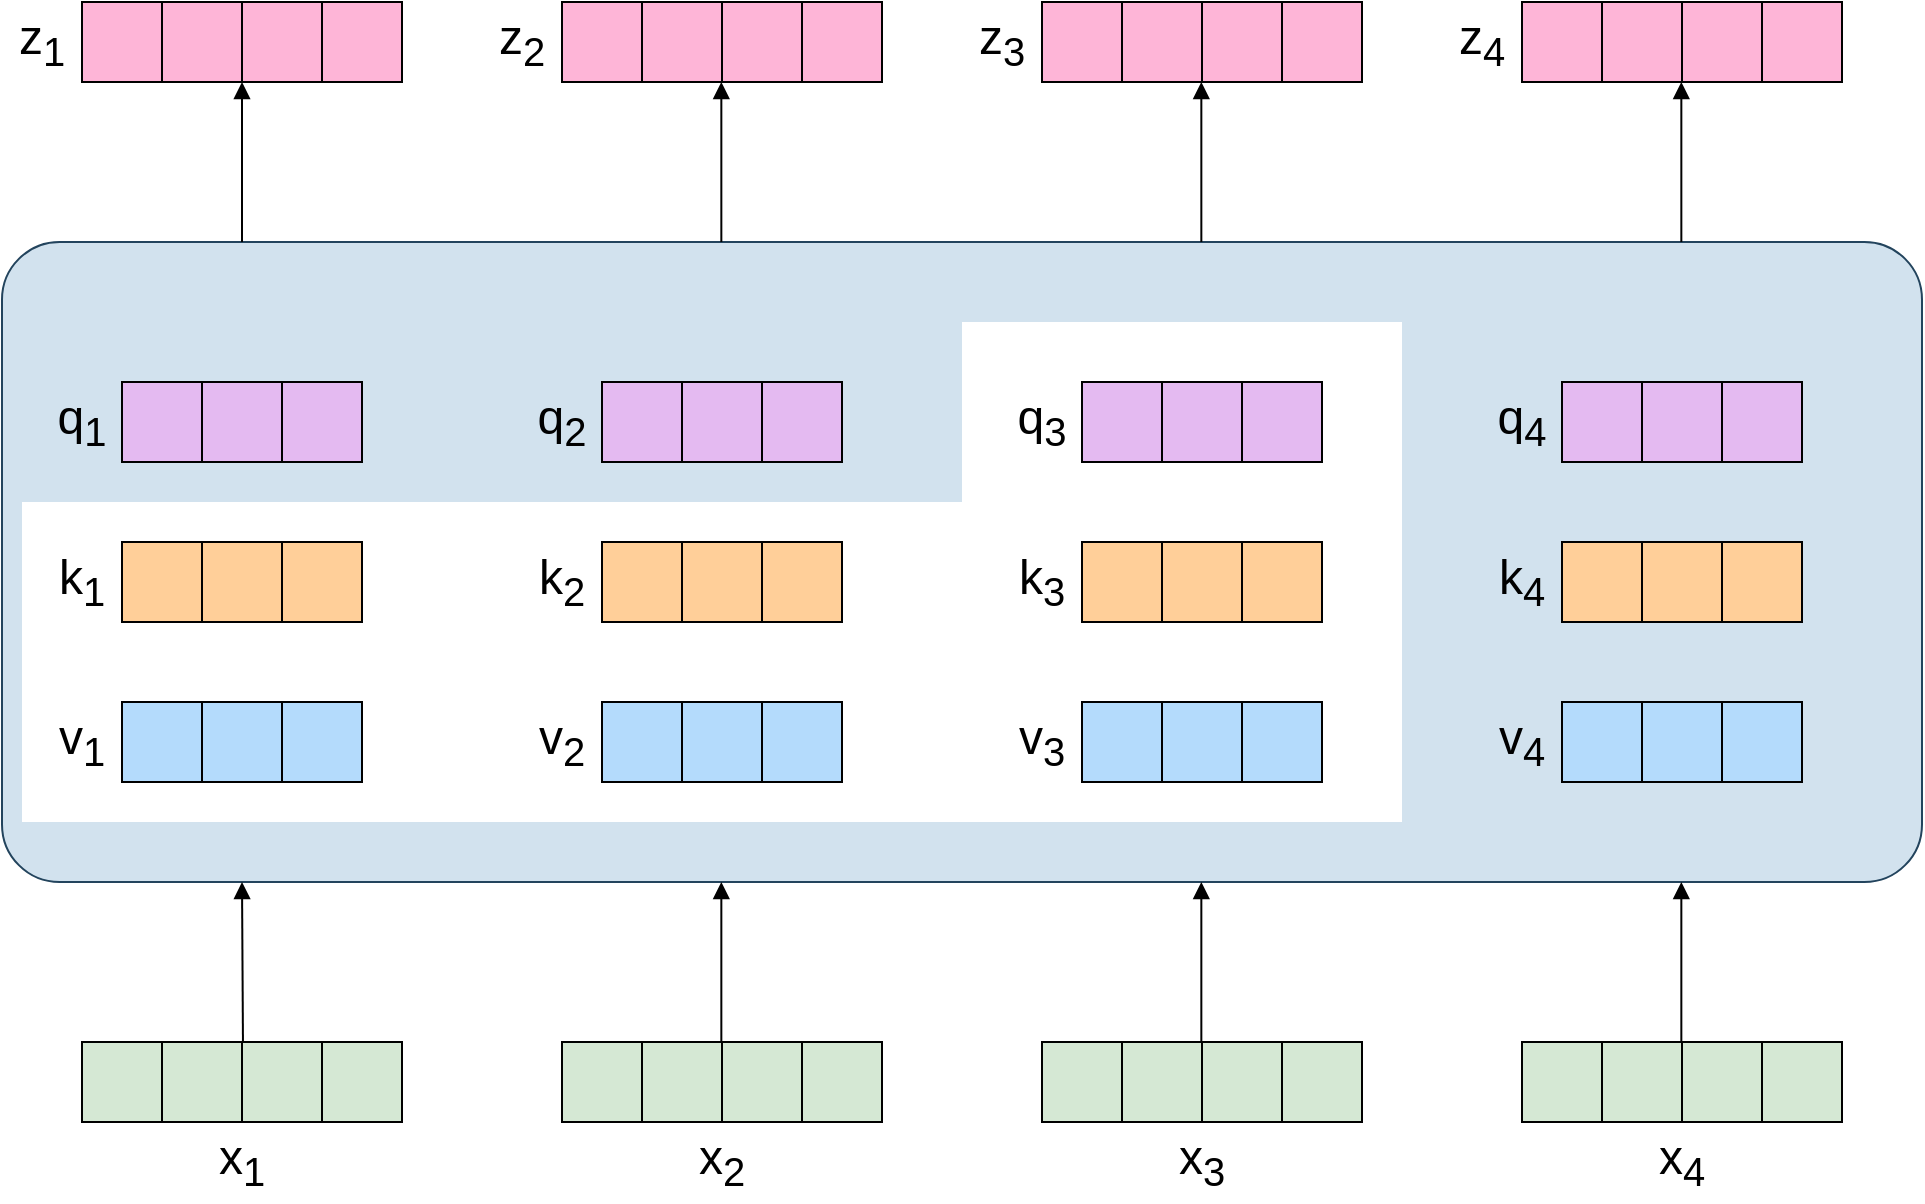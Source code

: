 <mxfile version="28.1.2">
  <diagram name="Página-1" id="mYb_nHodvGiRtSp6S2IA">
    <mxGraphModel dx="1298" dy="2143" grid="1" gridSize="10" guides="1" tooltips="1" connect="1" arrows="1" fold="1" page="1" pageScale="1" pageWidth="827" pageHeight="1169" math="0" shadow="0">
      <root>
        <mxCell id="0" />
        <mxCell id="1" parent="0" />
        <mxCell id="8xO9G-T4uudCkxMkxscL-41" value="" style="rounded=1;whiteSpace=wrap;html=1;arcSize=9;fillColor=#D2E2EE;strokeColor=#23445d;" parent="1" vertex="1">
          <mxGeometry x="80" width="960" height="320" as="geometry" />
        </mxCell>
        <mxCell id="8xO9G-T4uudCkxMkxscL-171" value="" style="rounded=0;whiteSpace=wrap;html=1;strokeColor=none;" parent="1" vertex="1">
          <mxGeometry x="560" y="40" width="220" height="250" as="geometry" />
        </mxCell>
        <mxCell id="8xO9G-T4uudCkxMkxscL-170" value="" style="rounded=0;whiteSpace=wrap;html=1;strokeColor=none;" parent="1" vertex="1">
          <mxGeometry x="90" y="130" width="690" height="160" as="geometry" />
        </mxCell>
        <mxCell id="8xO9G-T4uudCkxMkxscL-1" value="" style="shape=table;startSize=0;container=1;collapsible=0;childLayout=tableLayout;fontSize=16;fillColor=#d5e8d4;strokeColor=#000000;" parent="1" vertex="1">
          <mxGeometry x="120" y="400" width="160" height="40" as="geometry" />
        </mxCell>
        <mxCell id="8xO9G-T4uudCkxMkxscL-2" value="" style="shape=tableRow;horizontal=0;startSize=0;swimlaneHead=0;swimlaneBody=0;strokeColor=inherit;top=0;left=0;bottom=0;right=0;collapsible=0;dropTarget=0;fillColor=none;points=[[0,0.5],[1,0.5]];portConstraint=eastwest;fontSize=16;" parent="8xO9G-T4uudCkxMkxscL-1" vertex="1">
          <mxGeometry width="160" height="40" as="geometry" />
        </mxCell>
        <mxCell id="8xO9G-T4uudCkxMkxscL-3" value="" style="shape=partialRectangle;html=1;whiteSpace=wrap;connectable=0;strokeColor=inherit;overflow=hidden;fillColor=none;top=0;left=0;bottom=0;right=0;pointerEvents=1;fontSize=16;" parent="8xO9G-T4uudCkxMkxscL-2" vertex="1">
          <mxGeometry width="40" height="40" as="geometry">
            <mxRectangle width="40" height="40" as="alternateBounds" />
          </mxGeometry>
        </mxCell>
        <mxCell id="8xO9G-T4uudCkxMkxscL-4" value="" style="shape=partialRectangle;html=1;whiteSpace=wrap;connectable=0;strokeColor=inherit;overflow=hidden;fillColor=none;top=0;left=0;bottom=0;right=0;pointerEvents=1;fontSize=16;" parent="8xO9G-T4uudCkxMkxscL-2" vertex="1">
          <mxGeometry x="40" width="40" height="40" as="geometry">
            <mxRectangle width="40" height="40" as="alternateBounds" />
          </mxGeometry>
        </mxCell>
        <mxCell id="8xO9G-T4uudCkxMkxscL-5" value="" style="shape=partialRectangle;html=1;whiteSpace=wrap;connectable=0;strokeColor=inherit;overflow=hidden;fillColor=none;top=0;left=0;bottom=0;right=0;pointerEvents=1;fontSize=16;" parent="8xO9G-T4uudCkxMkxscL-2" vertex="1">
          <mxGeometry x="80" width="40" height="40" as="geometry">
            <mxRectangle width="40" height="40" as="alternateBounds" />
          </mxGeometry>
        </mxCell>
        <mxCell id="8xO9G-T4uudCkxMkxscL-14" style="shape=partialRectangle;html=1;whiteSpace=wrap;connectable=0;strokeColor=inherit;overflow=hidden;fillColor=none;top=0;left=0;bottom=0;right=0;pointerEvents=1;fontSize=16;" parent="8xO9G-T4uudCkxMkxscL-2" vertex="1">
          <mxGeometry x="120" width="40" height="40" as="geometry">
            <mxRectangle width="40" height="40" as="alternateBounds" />
          </mxGeometry>
        </mxCell>
        <mxCell id="8xO9G-T4uudCkxMkxscL-17" value="" style="shape=table;startSize=0;container=1;collapsible=0;childLayout=tableLayout;fontSize=16;fillColor=#d5e8d4;strokeColor=#000000;" parent="1" vertex="1">
          <mxGeometry x="360" y="400" width="160" height="40" as="geometry" />
        </mxCell>
        <mxCell id="8xO9G-T4uudCkxMkxscL-18" value="" style="shape=tableRow;horizontal=0;startSize=0;swimlaneHead=0;swimlaneBody=0;strokeColor=inherit;top=0;left=0;bottom=0;right=0;collapsible=0;dropTarget=0;fillColor=none;points=[[0,0.5],[1,0.5]];portConstraint=eastwest;fontSize=16;" parent="8xO9G-T4uudCkxMkxscL-17" vertex="1">
          <mxGeometry width="160" height="40" as="geometry" />
        </mxCell>
        <mxCell id="8xO9G-T4uudCkxMkxscL-19" value="" style="shape=partialRectangle;html=1;whiteSpace=wrap;connectable=0;strokeColor=inherit;overflow=hidden;fillColor=none;top=0;left=0;bottom=0;right=0;pointerEvents=1;fontSize=16;" parent="8xO9G-T4uudCkxMkxscL-18" vertex="1">
          <mxGeometry width="40" height="40" as="geometry">
            <mxRectangle width="40" height="40" as="alternateBounds" />
          </mxGeometry>
        </mxCell>
        <mxCell id="8xO9G-T4uudCkxMkxscL-20" value="" style="shape=partialRectangle;html=1;whiteSpace=wrap;connectable=0;strokeColor=inherit;overflow=hidden;fillColor=none;top=0;left=0;bottom=0;right=0;pointerEvents=1;fontSize=16;" parent="8xO9G-T4uudCkxMkxscL-18" vertex="1">
          <mxGeometry x="40" width="40" height="40" as="geometry">
            <mxRectangle width="40" height="40" as="alternateBounds" />
          </mxGeometry>
        </mxCell>
        <mxCell id="8xO9G-T4uudCkxMkxscL-21" value="" style="shape=partialRectangle;html=1;whiteSpace=wrap;connectable=0;strokeColor=inherit;overflow=hidden;fillColor=none;top=0;left=0;bottom=0;right=0;pointerEvents=1;fontSize=16;" parent="8xO9G-T4uudCkxMkxscL-18" vertex="1">
          <mxGeometry x="80" width="40" height="40" as="geometry">
            <mxRectangle width="40" height="40" as="alternateBounds" />
          </mxGeometry>
        </mxCell>
        <mxCell id="8xO9G-T4uudCkxMkxscL-22" style="shape=partialRectangle;html=1;whiteSpace=wrap;connectable=0;strokeColor=inherit;overflow=hidden;fillColor=none;top=0;left=0;bottom=0;right=0;pointerEvents=1;fontSize=16;" parent="8xO9G-T4uudCkxMkxscL-18" vertex="1">
          <mxGeometry x="120" width="40" height="40" as="geometry">
            <mxRectangle width="40" height="40" as="alternateBounds" />
          </mxGeometry>
        </mxCell>
        <mxCell id="8xO9G-T4uudCkxMkxscL-23" value="" style="shape=table;startSize=0;container=1;collapsible=0;childLayout=tableLayout;fontSize=16;fillColor=#d5e8d4;strokeColor=#000000;" parent="1" vertex="1">
          <mxGeometry x="600" y="400" width="160" height="40" as="geometry" />
        </mxCell>
        <mxCell id="8xO9G-T4uudCkxMkxscL-24" value="" style="shape=tableRow;horizontal=0;startSize=0;swimlaneHead=0;swimlaneBody=0;strokeColor=inherit;top=0;left=0;bottom=0;right=0;collapsible=0;dropTarget=0;fillColor=none;points=[[0,0.5],[1,0.5]];portConstraint=eastwest;fontSize=16;" parent="8xO9G-T4uudCkxMkxscL-23" vertex="1">
          <mxGeometry width="160" height="40" as="geometry" />
        </mxCell>
        <mxCell id="8xO9G-T4uudCkxMkxscL-25" value="" style="shape=partialRectangle;html=1;whiteSpace=wrap;connectable=0;strokeColor=inherit;overflow=hidden;fillColor=none;top=0;left=0;bottom=0;right=0;pointerEvents=1;fontSize=16;" parent="8xO9G-T4uudCkxMkxscL-24" vertex="1">
          <mxGeometry width="40" height="40" as="geometry">
            <mxRectangle width="40" height="40" as="alternateBounds" />
          </mxGeometry>
        </mxCell>
        <mxCell id="8xO9G-T4uudCkxMkxscL-26" value="" style="shape=partialRectangle;html=1;whiteSpace=wrap;connectable=0;strokeColor=inherit;overflow=hidden;fillColor=none;top=0;left=0;bottom=0;right=0;pointerEvents=1;fontSize=16;" parent="8xO9G-T4uudCkxMkxscL-24" vertex="1">
          <mxGeometry x="40" width="40" height="40" as="geometry">
            <mxRectangle width="40" height="40" as="alternateBounds" />
          </mxGeometry>
        </mxCell>
        <mxCell id="8xO9G-T4uudCkxMkxscL-27" value="" style="shape=partialRectangle;html=1;whiteSpace=wrap;connectable=0;strokeColor=inherit;overflow=hidden;fillColor=none;top=0;left=0;bottom=0;right=0;pointerEvents=1;fontSize=16;" parent="8xO9G-T4uudCkxMkxscL-24" vertex="1">
          <mxGeometry x="80" width="40" height="40" as="geometry">
            <mxRectangle width="40" height="40" as="alternateBounds" />
          </mxGeometry>
        </mxCell>
        <mxCell id="8xO9G-T4uudCkxMkxscL-28" style="shape=partialRectangle;html=1;whiteSpace=wrap;connectable=0;strokeColor=inherit;overflow=hidden;fillColor=none;top=0;left=0;bottom=0;right=0;pointerEvents=1;fontSize=16;" parent="8xO9G-T4uudCkxMkxscL-24" vertex="1">
          <mxGeometry x="120" width="40" height="40" as="geometry">
            <mxRectangle width="40" height="40" as="alternateBounds" />
          </mxGeometry>
        </mxCell>
        <mxCell id="8xO9G-T4uudCkxMkxscL-29" value="" style="shape=table;startSize=0;container=1;collapsible=0;childLayout=tableLayout;fontSize=16;fillColor=#d5e8d4;strokeColor=#000000;" parent="1" vertex="1">
          <mxGeometry x="840" y="400" width="160" height="40" as="geometry" />
        </mxCell>
        <mxCell id="8xO9G-T4uudCkxMkxscL-30" value="" style="shape=tableRow;horizontal=0;startSize=0;swimlaneHead=0;swimlaneBody=0;strokeColor=inherit;top=0;left=0;bottom=0;right=0;collapsible=0;dropTarget=0;fillColor=none;points=[[0,0.5],[1,0.5]];portConstraint=eastwest;fontSize=16;" parent="8xO9G-T4uudCkxMkxscL-29" vertex="1">
          <mxGeometry width="160" height="40" as="geometry" />
        </mxCell>
        <mxCell id="8xO9G-T4uudCkxMkxscL-31" value="" style="shape=partialRectangle;html=1;whiteSpace=wrap;connectable=0;strokeColor=inherit;overflow=hidden;fillColor=none;top=0;left=0;bottom=0;right=0;pointerEvents=1;fontSize=16;" parent="8xO9G-T4uudCkxMkxscL-30" vertex="1">
          <mxGeometry width="40" height="40" as="geometry">
            <mxRectangle width="40" height="40" as="alternateBounds" />
          </mxGeometry>
        </mxCell>
        <mxCell id="8xO9G-T4uudCkxMkxscL-32" value="" style="shape=partialRectangle;html=1;whiteSpace=wrap;connectable=0;strokeColor=inherit;overflow=hidden;fillColor=none;top=0;left=0;bottom=0;right=0;pointerEvents=1;fontSize=16;" parent="8xO9G-T4uudCkxMkxscL-30" vertex="1">
          <mxGeometry x="40" width="40" height="40" as="geometry">
            <mxRectangle width="40" height="40" as="alternateBounds" />
          </mxGeometry>
        </mxCell>
        <mxCell id="8xO9G-T4uudCkxMkxscL-33" value="" style="shape=partialRectangle;html=1;whiteSpace=wrap;connectable=0;strokeColor=inherit;overflow=hidden;fillColor=none;top=0;left=0;bottom=0;right=0;pointerEvents=1;fontSize=16;" parent="8xO9G-T4uudCkxMkxscL-30" vertex="1">
          <mxGeometry x="80" width="40" height="40" as="geometry">
            <mxRectangle width="40" height="40" as="alternateBounds" />
          </mxGeometry>
        </mxCell>
        <mxCell id="8xO9G-T4uudCkxMkxscL-34" style="shape=partialRectangle;html=1;whiteSpace=wrap;connectable=0;strokeColor=inherit;overflow=hidden;fillColor=none;top=0;left=0;bottom=0;right=0;pointerEvents=1;fontSize=16;" parent="8xO9G-T4uudCkxMkxscL-30" vertex="1">
          <mxGeometry x="120" width="40" height="40" as="geometry">
            <mxRectangle width="40" height="40" as="alternateBounds" />
          </mxGeometry>
        </mxCell>
        <mxCell id="8xO9G-T4uudCkxMkxscL-42" value="" style="shape=table;startSize=0;container=1;collapsible=0;childLayout=tableLayout;fontSize=16;fillColor=#E4BAF1;strokeColor=#000000;" parent="1" vertex="1">
          <mxGeometry x="140" y="70" width="120" height="40" as="geometry" />
        </mxCell>
        <mxCell id="8xO9G-T4uudCkxMkxscL-43" value="" style="shape=tableRow;horizontal=0;startSize=0;swimlaneHead=0;swimlaneBody=0;strokeColor=inherit;top=0;left=0;bottom=0;right=0;collapsible=0;dropTarget=0;fillColor=none;points=[[0,0.5],[1,0.5]];portConstraint=eastwest;fontSize=16;" parent="8xO9G-T4uudCkxMkxscL-42" vertex="1">
          <mxGeometry width="120" height="40" as="geometry" />
        </mxCell>
        <mxCell id="8xO9G-T4uudCkxMkxscL-44" value="" style="shape=partialRectangle;html=1;whiteSpace=wrap;connectable=0;strokeColor=inherit;overflow=hidden;fillColor=none;top=0;left=0;bottom=0;right=0;pointerEvents=1;fontSize=16;" parent="8xO9G-T4uudCkxMkxscL-43" vertex="1">
          <mxGeometry width="40" height="40" as="geometry">
            <mxRectangle width="40" height="40" as="alternateBounds" />
          </mxGeometry>
        </mxCell>
        <mxCell id="8xO9G-T4uudCkxMkxscL-45" value="" style="shape=partialRectangle;html=1;whiteSpace=wrap;connectable=0;strokeColor=inherit;overflow=hidden;fillColor=none;top=0;left=0;bottom=0;right=0;pointerEvents=1;fontSize=16;" parent="8xO9G-T4uudCkxMkxscL-43" vertex="1">
          <mxGeometry x="40" width="40" height="40" as="geometry">
            <mxRectangle width="40" height="40" as="alternateBounds" />
          </mxGeometry>
        </mxCell>
        <mxCell id="8xO9G-T4uudCkxMkxscL-46" value="" style="shape=partialRectangle;html=1;whiteSpace=wrap;connectable=0;strokeColor=inherit;overflow=hidden;fillColor=none;top=0;left=0;bottom=0;right=0;pointerEvents=1;fontSize=16;" parent="8xO9G-T4uudCkxMkxscL-43" vertex="1">
          <mxGeometry x="80" width="40" height="40" as="geometry">
            <mxRectangle width="40" height="40" as="alternateBounds" />
          </mxGeometry>
        </mxCell>
        <mxCell id="8xO9G-T4uudCkxMkxscL-48" value="" style="shape=table;startSize=0;container=1;collapsible=0;childLayout=tableLayout;fontSize=16;fillColor=#FFCF99;strokeColor=#000000;" parent="1" vertex="1">
          <mxGeometry x="140" y="150" width="120" height="40" as="geometry" />
        </mxCell>
        <mxCell id="8xO9G-T4uudCkxMkxscL-49" value="" style="shape=tableRow;horizontal=0;startSize=0;swimlaneHead=0;swimlaneBody=0;strokeColor=inherit;top=0;left=0;bottom=0;right=0;collapsible=0;dropTarget=0;fillColor=none;points=[[0,0.5],[1,0.5]];portConstraint=eastwest;fontSize=16;" parent="8xO9G-T4uudCkxMkxscL-48" vertex="1">
          <mxGeometry width="120" height="40" as="geometry" />
        </mxCell>
        <mxCell id="8xO9G-T4uudCkxMkxscL-50" value="" style="shape=partialRectangle;html=1;whiteSpace=wrap;connectable=0;strokeColor=inherit;overflow=hidden;fillColor=none;top=0;left=0;bottom=0;right=0;pointerEvents=1;fontSize=16;" parent="8xO9G-T4uudCkxMkxscL-49" vertex="1">
          <mxGeometry width="40" height="40" as="geometry">
            <mxRectangle width="40" height="40" as="alternateBounds" />
          </mxGeometry>
        </mxCell>
        <mxCell id="8xO9G-T4uudCkxMkxscL-51" value="" style="shape=partialRectangle;html=1;whiteSpace=wrap;connectable=0;strokeColor=inherit;overflow=hidden;fillColor=none;top=0;left=0;bottom=0;right=0;pointerEvents=1;fontSize=16;" parent="8xO9G-T4uudCkxMkxscL-49" vertex="1">
          <mxGeometry x="40" width="40" height="40" as="geometry">
            <mxRectangle width="40" height="40" as="alternateBounds" />
          </mxGeometry>
        </mxCell>
        <mxCell id="8xO9G-T4uudCkxMkxscL-52" value="" style="shape=partialRectangle;html=1;whiteSpace=wrap;connectable=0;strokeColor=inherit;overflow=hidden;fillColor=none;top=0;left=0;bottom=0;right=0;pointerEvents=1;fontSize=16;" parent="8xO9G-T4uudCkxMkxscL-49" vertex="1">
          <mxGeometry x="80" width="40" height="40" as="geometry">
            <mxRectangle width="40" height="40" as="alternateBounds" />
          </mxGeometry>
        </mxCell>
        <mxCell id="8xO9G-T4uudCkxMkxscL-53" value="" style="shape=table;startSize=0;container=1;collapsible=0;childLayout=tableLayout;fontSize=16;fillColor=#B4DBFC;strokeColor=#000000;" parent="1" vertex="1">
          <mxGeometry x="140" y="230" width="120" height="40" as="geometry" />
        </mxCell>
        <mxCell id="8xO9G-T4uudCkxMkxscL-54" value="" style="shape=tableRow;horizontal=0;startSize=0;swimlaneHead=0;swimlaneBody=0;strokeColor=inherit;top=0;left=0;bottom=0;right=0;collapsible=0;dropTarget=0;fillColor=none;points=[[0,0.5],[1,0.5]];portConstraint=eastwest;fontSize=16;" parent="8xO9G-T4uudCkxMkxscL-53" vertex="1">
          <mxGeometry width="120" height="40" as="geometry" />
        </mxCell>
        <mxCell id="8xO9G-T4uudCkxMkxscL-55" value="" style="shape=partialRectangle;html=1;whiteSpace=wrap;connectable=0;strokeColor=inherit;overflow=hidden;fillColor=none;top=0;left=0;bottom=0;right=0;pointerEvents=1;fontSize=16;" parent="8xO9G-T4uudCkxMkxscL-54" vertex="1">
          <mxGeometry width="40" height="40" as="geometry">
            <mxRectangle width="40" height="40" as="alternateBounds" />
          </mxGeometry>
        </mxCell>
        <mxCell id="8xO9G-T4uudCkxMkxscL-56" value="" style="shape=partialRectangle;html=1;whiteSpace=wrap;connectable=0;strokeColor=inherit;overflow=hidden;fillColor=none;top=0;left=0;bottom=0;right=0;pointerEvents=1;fontSize=16;" parent="8xO9G-T4uudCkxMkxscL-54" vertex="1">
          <mxGeometry x="40" width="40" height="40" as="geometry">
            <mxRectangle width="40" height="40" as="alternateBounds" />
          </mxGeometry>
        </mxCell>
        <mxCell id="8xO9G-T4uudCkxMkxscL-57" value="" style="shape=partialRectangle;html=1;whiteSpace=wrap;connectable=0;strokeColor=inherit;overflow=hidden;fillColor=none;top=0;left=0;bottom=0;right=0;pointerEvents=1;fontSize=16;" parent="8xO9G-T4uudCkxMkxscL-54" vertex="1">
          <mxGeometry x="80" width="40" height="40" as="geometry">
            <mxRectangle width="40" height="40" as="alternateBounds" />
          </mxGeometry>
        </mxCell>
        <mxCell id="8xO9G-T4uudCkxMkxscL-58" value="&lt;font style=&quot;font-size: 24px;&quot;&gt;q&lt;sub&gt;1&lt;/sub&gt;&lt;/font&gt;" style="text;html=1;align=center;verticalAlign=middle;whiteSpace=wrap;rounded=0;" parent="1" vertex="1">
          <mxGeometry x="100" y="70" width="40" height="40" as="geometry" />
        </mxCell>
        <mxCell id="8xO9G-T4uudCkxMkxscL-59" value="&lt;font style=&quot;font-size: 24px;&quot;&gt;k&lt;sub&gt;1&lt;/sub&gt;&lt;/font&gt;" style="text;html=1;align=center;verticalAlign=middle;whiteSpace=wrap;rounded=0;" parent="1" vertex="1">
          <mxGeometry x="100" y="150" width="40" height="40" as="geometry" />
        </mxCell>
        <mxCell id="8xO9G-T4uudCkxMkxscL-60" value="&lt;font style=&quot;&quot;&gt;&lt;span style=&quot;font-size: 24px;&quot;&gt;v&lt;sub&gt;1&lt;/sub&gt;&lt;/span&gt;&lt;/font&gt;" style="text;html=1;align=center;verticalAlign=middle;whiteSpace=wrap;rounded=0;" parent="1" vertex="1">
          <mxGeometry x="100" y="230" width="40" height="40" as="geometry" />
        </mxCell>
        <mxCell id="8xO9G-T4uudCkxMkxscL-61" value="" style="shape=table;startSize=0;container=1;collapsible=0;childLayout=tableLayout;fontSize=16;fillColor=#E4BAF1;strokeColor=#000000;" parent="1" vertex="1">
          <mxGeometry x="380" y="70" width="120" height="40" as="geometry" />
        </mxCell>
        <mxCell id="8xO9G-T4uudCkxMkxscL-62" value="" style="shape=tableRow;horizontal=0;startSize=0;swimlaneHead=0;swimlaneBody=0;strokeColor=inherit;top=0;left=0;bottom=0;right=0;collapsible=0;dropTarget=0;fillColor=none;points=[[0,0.5],[1,0.5]];portConstraint=eastwest;fontSize=16;" parent="8xO9G-T4uudCkxMkxscL-61" vertex="1">
          <mxGeometry width="120" height="40" as="geometry" />
        </mxCell>
        <mxCell id="8xO9G-T4uudCkxMkxscL-63" value="" style="shape=partialRectangle;html=1;whiteSpace=wrap;connectable=0;strokeColor=inherit;overflow=hidden;fillColor=none;top=0;left=0;bottom=0;right=0;pointerEvents=1;fontSize=16;" parent="8xO9G-T4uudCkxMkxscL-62" vertex="1">
          <mxGeometry width="40" height="40" as="geometry">
            <mxRectangle width="40" height="40" as="alternateBounds" />
          </mxGeometry>
        </mxCell>
        <mxCell id="8xO9G-T4uudCkxMkxscL-64" value="" style="shape=partialRectangle;html=1;whiteSpace=wrap;connectable=0;strokeColor=inherit;overflow=hidden;fillColor=none;top=0;left=0;bottom=0;right=0;pointerEvents=1;fontSize=16;" parent="8xO9G-T4uudCkxMkxscL-62" vertex="1">
          <mxGeometry x="40" width="40" height="40" as="geometry">
            <mxRectangle width="40" height="40" as="alternateBounds" />
          </mxGeometry>
        </mxCell>
        <mxCell id="8xO9G-T4uudCkxMkxscL-65" value="" style="shape=partialRectangle;html=1;whiteSpace=wrap;connectable=0;strokeColor=inherit;overflow=hidden;fillColor=none;top=0;left=0;bottom=0;right=0;pointerEvents=1;fontSize=16;" parent="8xO9G-T4uudCkxMkxscL-62" vertex="1">
          <mxGeometry x="80" width="40" height="40" as="geometry">
            <mxRectangle width="40" height="40" as="alternateBounds" />
          </mxGeometry>
        </mxCell>
        <mxCell id="8xO9G-T4uudCkxMkxscL-66" value="" style="shape=table;startSize=0;container=1;collapsible=0;childLayout=tableLayout;fontSize=16;fillColor=#FFCF99;strokeColor=#000000;" parent="1" vertex="1">
          <mxGeometry x="380" y="150" width="120" height="40" as="geometry" />
        </mxCell>
        <mxCell id="8xO9G-T4uudCkxMkxscL-67" value="" style="shape=tableRow;horizontal=0;startSize=0;swimlaneHead=0;swimlaneBody=0;strokeColor=inherit;top=0;left=0;bottom=0;right=0;collapsible=0;dropTarget=0;fillColor=none;points=[[0,0.5],[1,0.5]];portConstraint=eastwest;fontSize=16;" parent="8xO9G-T4uudCkxMkxscL-66" vertex="1">
          <mxGeometry width="120" height="40" as="geometry" />
        </mxCell>
        <mxCell id="8xO9G-T4uudCkxMkxscL-68" value="" style="shape=partialRectangle;html=1;whiteSpace=wrap;connectable=0;strokeColor=inherit;overflow=hidden;fillColor=none;top=0;left=0;bottom=0;right=0;pointerEvents=1;fontSize=16;" parent="8xO9G-T4uudCkxMkxscL-67" vertex="1">
          <mxGeometry width="40" height="40" as="geometry">
            <mxRectangle width="40" height="40" as="alternateBounds" />
          </mxGeometry>
        </mxCell>
        <mxCell id="8xO9G-T4uudCkxMkxscL-69" value="" style="shape=partialRectangle;html=1;whiteSpace=wrap;connectable=0;strokeColor=inherit;overflow=hidden;fillColor=none;top=0;left=0;bottom=0;right=0;pointerEvents=1;fontSize=16;" parent="8xO9G-T4uudCkxMkxscL-67" vertex="1">
          <mxGeometry x="40" width="40" height="40" as="geometry">
            <mxRectangle width="40" height="40" as="alternateBounds" />
          </mxGeometry>
        </mxCell>
        <mxCell id="8xO9G-T4uudCkxMkxscL-70" value="" style="shape=partialRectangle;html=1;whiteSpace=wrap;connectable=0;strokeColor=inherit;overflow=hidden;fillColor=none;top=0;left=0;bottom=0;right=0;pointerEvents=1;fontSize=16;" parent="8xO9G-T4uudCkxMkxscL-67" vertex="1">
          <mxGeometry x="80" width="40" height="40" as="geometry">
            <mxRectangle width="40" height="40" as="alternateBounds" />
          </mxGeometry>
        </mxCell>
        <mxCell id="8xO9G-T4uudCkxMkxscL-71" value="" style="shape=table;startSize=0;container=1;collapsible=0;childLayout=tableLayout;fontSize=16;fillColor=#B4DBFC;strokeColor=#000000;" parent="1" vertex="1">
          <mxGeometry x="380" y="230" width="120" height="40" as="geometry" />
        </mxCell>
        <mxCell id="8xO9G-T4uudCkxMkxscL-72" value="" style="shape=tableRow;horizontal=0;startSize=0;swimlaneHead=0;swimlaneBody=0;strokeColor=inherit;top=0;left=0;bottom=0;right=0;collapsible=0;dropTarget=0;fillColor=none;points=[[0,0.5],[1,0.5]];portConstraint=eastwest;fontSize=16;" parent="8xO9G-T4uudCkxMkxscL-71" vertex="1">
          <mxGeometry width="120" height="40" as="geometry" />
        </mxCell>
        <mxCell id="8xO9G-T4uudCkxMkxscL-73" value="" style="shape=partialRectangle;html=1;whiteSpace=wrap;connectable=0;strokeColor=inherit;overflow=hidden;fillColor=none;top=0;left=0;bottom=0;right=0;pointerEvents=1;fontSize=16;" parent="8xO9G-T4uudCkxMkxscL-72" vertex="1">
          <mxGeometry width="40" height="40" as="geometry">
            <mxRectangle width="40" height="40" as="alternateBounds" />
          </mxGeometry>
        </mxCell>
        <mxCell id="8xO9G-T4uudCkxMkxscL-74" value="" style="shape=partialRectangle;html=1;whiteSpace=wrap;connectable=0;strokeColor=inherit;overflow=hidden;fillColor=none;top=0;left=0;bottom=0;right=0;pointerEvents=1;fontSize=16;" parent="8xO9G-T4uudCkxMkxscL-72" vertex="1">
          <mxGeometry x="40" width="40" height="40" as="geometry">
            <mxRectangle width="40" height="40" as="alternateBounds" />
          </mxGeometry>
        </mxCell>
        <mxCell id="8xO9G-T4uudCkxMkxscL-75" value="" style="shape=partialRectangle;html=1;whiteSpace=wrap;connectable=0;strokeColor=inherit;overflow=hidden;fillColor=none;top=0;left=0;bottom=0;right=0;pointerEvents=1;fontSize=16;" parent="8xO9G-T4uudCkxMkxscL-72" vertex="1">
          <mxGeometry x="80" width="40" height="40" as="geometry">
            <mxRectangle width="40" height="40" as="alternateBounds" />
          </mxGeometry>
        </mxCell>
        <mxCell id="8xO9G-T4uudCkxMkxscL-79" value="" style="shape=table;startSize=0;container=1;collapsible=0;childLayout=tableLayout;fontSize=16;fillColor=#E4BAF1;strokeColor=#000000;" parent="1" vertex="1">
          <mxGeometry x="620" y="70" width="120" height="40" as="geometry" />
        </mxCell>
        <mxCell id="8xO9G-T4uudCkxMkxscL-80" value="" style="shape=tableRow;horizontal=0;startSize=0;swimlaneHead=0;swimlaneBody=0;strokeColor=inherit;top=0;left=0;bottom=0;right=0;collapsible=0;dropTarget=0;fillColor=none;points=[[0,0.5],[1,0.5]];portConstraint=eastwest;fontSize=16;" parent="8xO9G-T4uudCkxMkxscL-79" vertex="1">
          <mxGeometry width="120" height="40" as="geometry" />
        </mxCell>
        <mxCell id="8xO9G-T4uudCkxMkxscL-81" value="" style="shape=partialRectangle;html=1;whiteSpace=wrap;connectable=0;strokeColor=inherit;overflow=hidden;fillColor=none;top=0;left=0;bottom=0;right=0;pointerEvents=1;fontSize=16;" parent="8xO9G-T4uudCkxMkxscL-80" vertex="1">
          <mxGeometry width="40" height="40" as="geometry">
            <mxRectangle width="40" height="40" as="alternateBounds" />
          </mxGeometry>
        </mxCell>
        <mxCell id="8xO9G-T4uudCkxMkxscL-82" value="" style="shape=partialRectangle;html=1;whiteSpace=wrap;connectable=0;strokeColor=inherit;overflow=hidden;fillColor=none;top=0;left=0;bottom=0;right=0;pointerEvents=1;fontSize=16;" parent="8xO9G-T4uudCkxMkxscL-80" vertex="1">
          <mxGeometry x="40" width="40" height="40" as="geometry">
            <mxRectangle width="40" height="40" as="alternateBounds" />
          </mxGeometry>
        </mxCell>
        <mxCell id="8xO9G-T4uudCkxMkxscL-83" value="" style="shape=partialRectangle;html=1;whiteSpace=wrap;connectable=0;strokeColor=inherit;overflow=hidden;fillColor=none;top=0;left=0;bottom=0;right=0;pointerEvents=1;fontSize=16;" parent="8xO9G-T4uudCkxMkxscL-80" vertex="1">
          <mxGeometry x="80" width="40" height="40" as="geometry">
            <mxRectangle width="40" height="40" as="alternateBounds" />
          </mxGeometry>
        </mxCell>
        <mxCell id="8xO9G-T4uudCkxMkxscL-84" value="" style="shape=table;startSize=0;container=1;collapsible=0;childLayout=tableLayout;fontSize=16;fillColor=#FFCF99;strokeColor=#000000;" parent="1" vertex="1">
          <mxGeometry x="620" y="150" width="120" height="40" as="geometry" />
        </mxCell>
        <mxCell id="8xO9G-T4uudCkxMkxscL-85" value="" style="shape=tableRow;horizontal=0;startSize=0;swimlaneHead=0;swimlaneBody=0;strokeColor=inherit;top=0;left=0;bottom=0;right=0;collapsible=0;dropTarget=0;fillColor=none;points=[[0,0.5],[1,0.5]];portConstraint=eastwest;fontSize=16;" parent="8xO9G-T4uudCkxMkxscL-84" vertex="1">
          <mxGeometry width="120" height="40" as="geometry" />
        </mxCell>
        <mxCell id="8xO9G-T4uudCkxMkxscL-86" value="" style="shape=partialRectangle;html=1;whiteSpace=wrap;connectable=0;strokeColor=inherit;overflow=hidden;fillColor=none;top=0;left=0;bottom=0;right=0;pointerEvents=1;fontSize=16;" parent="8xO9G-T4uudCkxMkxscL-85" vertex="1">
          <mxGeometry width="40" height="40" as="geometry">
            <mxRectangle width="40" height="40" as="alternateBounds" />
          </mxGeometry>
        </mxCell>
        <mxCell id="8xO9G-T4uudCkxMkxscL-87" value="" style="shape=partialRectangle;html=1;whiteSpace=wrap;connectable=0;strokeColor=inherit;overflow=hidden;fillColor=none;top=0;left=0;bottom=0;right=0;pointerEvents=1;fontSize=16;" parent="8xO9G-T4uudCkxMkxscL-85" vertex="1">
          <mxGeometry x="40" width="40" height="40" as="geometry">
            <mxRectangle width="40" height="40" as="alternateBounds" />
          </mxGeometry>
        </mxCell>
        <mxCell id="8xO9G-T4uudCkxMkxscL-88" value="" style="shape=partialRectangle;html=1;whiteSpace=wrap;connectable=0;strokeColor=inherit;overflow=hidden;fillColor=none;top=0;left=0;bottom=0;right=0;pointerEvents=1;fontSize=16;" parent="8xO9G-T4uudCkxMkxscL-85" vertex="1">
          <mxGeometry x="80" width="40" height="40" as="geometry">
            <mxRectangle width="40" height="40" as="alternateBounds" />
          </mxGeometry>
        </mxCell>
        <mxCell id="8xO9G-T4uudCkxMkxscL-89" value="" style="shape=table;startSize=0;container=1;collapsible=0;childLayout=tableLayout;fontSize=16;fillColor=#B4DBFC;strokeColor=#000000;" parent="1" vertex="1">
          <mxGeometry x="620" y="230" width="120" height="40" as="geometry" />
        </mxCell>
        <mxCell id="8xO9G-T4uudCkxMkxscL-90" value="" style="shape=tableRow;horizontal=0;startSize=0;swimlaneHead=0;swimlaneBody=0;strokeColor=inherit;top=0;left=0;bottom=0;right=0;collapsible=0;dropTarget=0;fillColor=none;points=[[0,0.5],[1,0.5]];portConstraint=eastwest;fontSize=16;" parent="8xO9G-T4uudCkxMkxscL-89" vertex="1">
          <mxGeometry width="120" height="40" as="geometry" />
        </mxCell>
        <mxCell id="8xO9G-T4uudCkxMkxscL-91" value="" style="shape=partialRectangle;html=1;whiteSpace=wrap;connectable=0;strokeColor=inherit;overflow=hidden;fillColor=none;top=0;left=0;bottom=0;right=0;pointerEvents=1;fontSize=16;" parent="8xO9G-T4uudCkxMkxscL-90" vertex="1">
          <mxGeometry width="40" height="40" as="geometry">
            <mxRectangle width="40" height="40" as="alternateBounds" />
          </mxGeometry>
        </mxCell>
        <mxCell id="8xO9G-T4uudCkxMkxscL-92" value="" style="shape=partialRectangle;html=1;whiteSpace=wrap;connectable=0;strokeColor=inherit;overflow=hidden;fillColor=none;top=0;left=0;bottom=0;right=0;pointerEvents=1;fontSize=16;" parent="8xO9G-T4uudCkxMkxscL-90" vertex="1">
          <mxGeometry x="40" width="40" height="40" as="geometry">
            <mxRectangle width="40" height="40" as="alternateBounds" />
          </mxGeometry>
        </mxCell>
        <mxCell id="8xO9G-T4uudCkxMkxscL-93" value="" style="shape=partialRectangle;html=1;whiteSpace=wrap;connectable=0;strokeColor=inherit;overflow=hidden;fillColor=none;top=0;left=0;bottom=0;right=0;pointerEvents=1;fontSize=16;" parent="8xO9G-T4uudCkxMkxscL-90" vertex="1">
          <mxGeometry x="80" width="40" height="40" as="geometry">
            <mxRectangle width="40" height="40" as="alternateBounds" />
          </mxGeometry>
        </mxCell>
        <mxCell id="8xO9G-T4uudCkxMkxscL-94" value="&lt;font style=&quot;font-size: 24px;&quot;&gt;q&lt;sub&gt;3&lt;/sub&gt;&lt;/font&gt;" style="text;html=1;align=center;verticalAlign=middle;whiteSpace=wrap;rounded=0;" parent="1" vertex="1">
          <mxGeometry x="580" y="70" width="40" height="40" as="geometry" />
        </mxCell>
        <mxCell id="8xO9G-T4uudCkxMkxscL-95" value="&lt;font style=&quot;font-size: 24px;&quot;&gt;k&lt;sub&gt;3&lt;/sub&gt;&lt;/font&gt;" style="text;html=1;align=center;verticalAlign=middle;whiteSpace=wrap;rounded=0;" parent="1" vertex="1">
          <mxGeometry x="580" y="150" width="40" height="40" as="geometry" />
        </mxCell>
        <mxCell id="8xO9G-T4uudCkxMkxscL-97" value="" style="shape=table;startSize=0;container=1;collapsible=0;childLayout=tableLayout;fontSize=16;fillColor=#E4BAF1;strokeColor=#000000;" parent="1" vertex="1">
          <mxGeometry x="860" y="70" width="120" height="40" as="geometry" />
        </mxCell>
        <mxCell id="8xO9G-T4uudCkxMkxscL-98" value="" style="shape=tableRow;horizontal=0;startSize=0;swimlaneHead=0;swimlaneBody=0;strokeColor=inherit;top=0;left=0;bottom=0;right=0;collapsible=0;dropTarget=0;fillColor=none;points=[[0,0.5],[1,0.5]];portConstraint=eastwest;fontSize=16;" parent="8xO9G-T4uudCkxMkxscL-97" vertex="1">
          <mxGeometry width="120" height="40" as="geometry" />
        </mxCell>
        <mxCell id="8xO9G-T4uudCkxMkxscL-99" value="" style="shape=partialRectangle;html=1;whiteSpace=wrap;connectable=0;strokeColor=inherit;overflow=hidden;fillColor=none;top=0;left=0;bottom=0;right=0;pointerEvents=1;fontSize=16;" parent="8xO9G-T4uudCkxMkxscL-98" vertex="1">
          <mxGeometry width="40" height="40" as="geometry">
            <mxRectangle width="40" height="40" as="alternateBounds" />
          </mxGeometry>
        </mxCell>
        <mxCell id="8xO9G-T4uudCkxMkxscL-100" value="" style="shape=partialRectangle;html=1;whiteSpace=wrap;connectable=0;strokeColor=inherit;overflow=hidden;fillColor=none;top=0;left=0;bottom=0;right=0;pointerEvents=1;fontSize=16;" parent="8xO9G-T4uudCkxMkxscL-98" vertex="1">
          <mxGeometry x="40" width="40" height="40" as="geometry">
            <mxRectangle width="40" height="40" as="alternateBounds" />
          </mxGeometry>
        </mxCell>
        <mxCell id="8xO9G-T4uudCkxMkxscL-101" value="" style="shape=partialRectangle;html=1;whiteSpace=wrap;connectable=0;strokeColor=inherit;overflow=hidden;fillColor=none;top=0;left=0;bottom=0;right=0;pointerEvents=1;fontSize=16;" parent="8xO9G-T4uudCkxMkxscL-98" vertex="1">
          <mxGeometry x="80" width="40" height="40" as="geometry">
            <mxRectangle width="40" height="40" as="alternateBounds" />
          </mxGeometry>
        </mxCell>
        <mxCell id="8xO9G-T4uudCkxMkxscL-102" value="" style="shape=table;startSize=0;container=1;collapsible=0;childLayout=tableLayout;fontSize=16;fillColor=#FFCF99;strokeColor=#000000;" parent="1" vertex="1">
          <mxGeometry x="860" y="150" width="120" height="40" as="geometry" />
        </mxCell>
        <mxCell id="8xO9G-T4uudCkxMkxscL-103" value="" style="shape=tableRow;horizontal=0;startSize=0;swimlaneHead=0;swimlaneBody=0;strokeColor=inherit;top=0;left=0;bottom=0;right=0;collapsible=0;dropTarget=0;fillColor=none;points=[[0,0.5],[1,0.5]];portConstraint=eastwest;fontSize=16;" parent="8xO9G-T4uudCkxMkxscL-102" vertex="1">
          <mxGeometry width="120" height="40" as="geometry" />
        </mxCell>
        <mxCell id="8xO9G-T4uudCkxMkxscL-104" value="" style="shape=partialRectangle;html=1;whiteSpace=wrap;connectable=0;strokeColor=inherit;overflow=hidden;fillColor=none;top=0;left=0;bottom=0;right=0;pointerEvents=1;fontSize=16;" parent="8xO9G-T4uudCkxMkxscL-103" vertex="1">
          <mxGeometry width="40" height="40" as="geometry">
            <mxRectangle width="40" height="40" as="alternateBounds" />
          </mxGeometry>
        </mxCell>
        <mxCell id="8xO9G-T4uudCkxMkxscL-105" value="" style="shape=partialRectangle;html=1;whiteSpace=wrap;connectable=0;strokeColor=inherit;overflow=hidden;fillColor=none;top=0;left=0;bottom=0;right=0;pointerEvents=1;fontSize=16;" parent="8xO9G-T4uudCkxMkxscL-103" vertex="1">
          <mxGeometry x="40" width="40" height="40" as="geometry">
            <mxRectangle width="40" height="40" as="alternateBounds" />
          </mxGeometry>
        </mxCell>
        <mxCell id="8xO9G-T4uudCkxMkxscL-106" value="" style="shape=partialRectangle;html=1;whiteSpace=wrap;connectable=0;strokeColor=inherit;overflow=hidden;fillColor=none;top=0;left=0;bottom=0;right=0;pointerEvents=1;fontSize=16;" parent="8xO9G-T4uudCkxMkxscL-103" vertex="1">
          <mxGeometry x="80" width="40" height="40" as="geometry">
            <mxRectangle width="40" height="40" as="alternateBounds" />
          </mxGeometry>
        </mxCell>
        <mxCell id="8xO9G-T4uudCkxMkxscL-107" value="" style="shape=table;startSize=0;container=1;collapsible=0;childLayout=tableLayout;fontSize=16;fillColor=#B4DBFC;strokeColor=#000000;" parent="1" vertex="1">
          <mxGeometry x="860" y="230" width="120" height="40" as="geometry" />
        </mxCell>
        <mxCell id="8xO9G-T4uudCkxMkxscL-108" value="" style="shape=tableRow;horizontal=0;startSize=0;swimlaneHead=0;swimlaneBody=0;strokeColor=inherit;top=0;left=0;bottom=0;right=0;collapsible=0;dropTarget=0;fillColor=none;points=[[0,0.5],[1,0.5]];portConstraint=eastwest;fontSize=16;" parent="8xO9G-T4uudCkxMkxscL-107" vertex="1">
          <mxGeometry width="120" height="40" as="geometry" />
        </mxCell>
        <mxCell id="8xO9G-T4uudCkxMkxscL-109" value="" style="shape=partialRectangle;html=1;whiteSpace=wrap;connectable=0;strokeColor=inherit;overflow=hidden;fillColor=none;top=0;left=0;bottom=0;right=0;pointerEvents=1;fontSize=16;" parent="8xO9G-T4uudCkxMkxscL-108" vertex="1">
          <mxGeometry width="40" height="40" as="geometry">
            <mxRectangle width="40" height="40" as="alternateBounds" />
          </mxGeometry>
        </mxCell>
        <mxCell id="8xO9G-T4uudCkxMkxscL-110" value="" style="shape=partialRectangle;html=1;whiteSpace=wrap;connectable=0;strokeColor=inherit;overflow=hidden;fillColor=none;top=0;left=0;bottom=0;right=0;pointerEvents=1;fontSize=16;" parent="8xO9G-T4uudCkxMkxscL-108" vertex="1">
          <mxGeometry x="40" width="40" height="40" as="geometry">
            <mxRectangle width="40" height="40" as="alternateBounds" />
          </mxGeometry>
        </mxCell>
        <mxCell id="8xO9G-T4uudCkxMkxscL-111" value="" style="shape=partialRectangle;html=1;whiteSpace=wrap;connectable=0;strokeColor=inherit;overflow=hidden;fillColor=none;top=0;left=0;bottom=0;right=0;pointerEvents=1;fontSize=16;" parent="8xO9G-T4uudCkxMkxscL-108" vertex="1">
          <mxGeometry x="80" width="40" height="40" as="geometry">
            <mxRectangle width="40" height="40" as="alternateBounds" />
          </mxGeometry>
        </mxCell>
        <mxCell id="8xO9G-T4uudCkxMkxscL-112" value="&lt;font style=&quot;font-size: 24px;&quot;&gt;q&lt;sub&gt;4&lt;/sub&gt;&lt;/font&gt;" style="text;html=1;align=center;verticalAlign=middle;whiteSpace=wrap;rounded=0;" parent="1" vertex="1">
          <mxGeometry x="820" y="70" width="40" height="40" as="geometry" />
        </mxCell>
        <mxCell id="8xO9G-T4uudCkxMkxscL-113" value="&lt;font style=&quot;font-size: 24px;&quot;&gt;k&lt;sub&gt;4&lt;/sub&gt;&lt;/font&gt;" style="text;html=1;align=center;verticalAlign=middle;whiteSpace=wrap;rounded=0;" parent="1" vertex="1">
          <mxGeometry x="820" y="150" width="40" height="40" as="geometry" />
        </mxCell>
        <mxCell id="8xO9G-T4uudCkxMkxscL-115" value="&lt;font style=&quot;font-size: 24px;&quot;&gt;q&lt;sub&gt;2&lt;/sub&gt;&lt;/font&gt;" style="text;html=1;align=center;verticalAlign=middle;whiteSpace=wrap;rounded=0;" parent="1" vertex="1">
          <mxGeometry x="340" y="70" width="40" height="40" as="geometry" />
        </mxCell>
        <mxCell id="8xO9G-T4uudCkxMkxscL-116" value="&lt;font style=&quot;font-size: 24px;&quot;&gt;k&lt;sub&gt;2&lt;/sub&gt;&lt;/font&gt;" style="text;html=1;align=center;verticalAlign=middle;whiteSpace=wrap;rounded=0;" parent="1" vertex="1">
          <mxGeometry x="340" y="150" width="40" height="40" as="geometry" />
        </mxCell>
        <mxCell id="8xO9G-T4uudCkxMkxscL-117" value="&lt;font style=&quot;&quot;&gt;&lt;span style=&quot;font-size: 24px;&quot;&gt;v&lt;sub&gt;2&lt;/sub&gt;&lt;/span&gt;&lt;/font&gt;" style="text;html=1;align=center;verticalAlign=middle;whiteSpace=wrap;rounded=0;" parent="1" vertex="1">
          <mxGeometry x="340" y="230" width="40" height="40" as="geometry" />
        </mxCell>
        <mxCell id="8xO9G-T4uudCkxMkxscL-118" value="&lt;font style=&quot;&quot;&gt;&lt;span style=&quot;font-size: 24px;&quot;&gt;v&lt;sub&gt;3&lt;/sub&gt;&lt;/span&gt;&lt;/font&gt;" style="text;html=1;align=center;verticalAlign=middle;whiteSpace=wrap;rounded=0;" parent="1" vertex="1">
          <mxGeometry x="580" y="230" width="40" height="40" as="geometry" />
        </mxCell>
        <mxCell id="8xO9G-T4uudCkxMkxscL-119" value="&lt;font style=&quot;&quot;&gt;&lt;span style=&quot;font-size: 24px;&quot;&gt;v&lt;sub&gt;4&lt;/sub&gt;&lt;/span&gt;&lt;/font&gt;" style="text;html=1;align=center;verticalAlign=middle;whiteSpace=wrap;rounded=0;" parent="1" vertex="1">
          <mxGeometry x="820" y="230" width="40" height="40" as="geometry" />
        </mxCell>
        <mxCell id="8xO9G-T4uudCkxMkxscL-144" value="" style="shape=table;startSize=0;container=1;collapsible=0;childLayout=tableLayout;fontSize=16;fillColor=#FEB5D7;strokeColor=#000000;" parent="1" vertex="1">
          <mxGeometry x="840" y="-120" width="160" height="40" as="geometry" />
        </mxCell>
        <mxCell id="8xO9G-T4uudCkxMkxscL-145" value="" style="shape=tableRow;horizontal=0;startSize=0;swimlaneHead=0;swimlaneBody=0;strokeColor=inherit;top=0;left=0;bottom=0;right=0;collapsible=0;dropTarget=0;fillColor=none;points=[[0,0.5],[1,0.5]];portConstraint=eastwest;fontSize=16;" parent="8xO9G-T4uudCkxMkxscL-144" vertex="1">
          <mxGeometry width="160" height="40" as="geometry" />
        </mxCell>
        <mxCell id="8xO9G-T4uudCkxMkxscL-146" value="" style="shape=partialRectangle;html=1;whiteSpace=wrap;connectable=0;strokeColor=inherit;overflow=hidden;fillColor=none;top=0;left=0;bottom=0;right=0;pointerEvents=1;fontSize=16;" parent="8xO9G-T4uudCkxMkxscL-145" vertex="1">
          <mxGeometry width="40" height="40" as="geometry">
            <mxRectangle width="40" height="40" as="alternateBounds" />
          </mxGeometry>
        </mxCell>
        <mxCell id="8xO9G-T4uudCkxMkxscL-147" value="" style="shape=partialRectangle;html=1;whiteSpace=wrap;connectable=0;strokeColor=inherit;overflow=hidden;fillColor=none;top=0;left=0;bottom=0;right=0;pointerEvents=1;fontSize=16;" parent="8xO9G-T4uudCkxMkxscL-145" vertex="1">
          <mxGeometry x="40" width="40" height="40" as="geometry">
            <mxRectangle width="40" height="40" as="alternateBounds" />
          </mxGeometry>
        </mxCell>
        <mxCell id="8xO9G-T4uudCkxMkxscL-148" value="" style="shape=partialRectangle;html=1;whiteSpace=wrap;connectable=0;strokeColor=inherit;overflow=hidden;fillColor=none;top=0;left=0;bottom=0;right=0;pointerEvents=1;fontSize=16;" parent="8xO9G-T4uudCkxMkxscL-145" vertex="1">
          <mxGeometry x="80" width="40" height="40" as="geometry">
            <mxRectangle width="40" height="40" as="alternateBounds" />
          </mxGeometry>
        </mxCell>
        <mxCell id="8xO9G-T4uudCkxMkxscL-149" style="shape=partialRectangle;html=1;whiteSpace=wrap;connectable=0;strokeColor=inherit;overflow=hidden;fillColor=none;top=0;left=0;bottom=0;right=0;pointerEvents=1;fontSize=16;" parent="8xO9G-T4uudCkxMkxscL-145" vertex="1">
          <mxGeometry x="120" width="40" height="40" as="geometry">
            <mxRectangle width="40" height="40" as="alternateBounds" />
          </mxGeometry>
        </mxCell>
        <mxCell id="8xO9G-T4uudCkxMkxscL-150" value="" style="shape=table;startSize=0;container=1;collapsible=0;childLayout=tableLayout;fontSize=16;fillColor=#FEB5D7;strokeColor=#000000;" parent="1" vertex="1">
          <mxGeometry x="600" y="-120" width="160" height="40" as="geometry" />
        </mxCell>
        <mxCell id="8xO9G-T4uudCkxMkxscL-151" value="" style="shape=tableRow;horizontal=0;startSize=0;swimlaneHead=0;swimlaneBody=0;strokeColor=inherit;top=0;left=0;bottom=0;right=0;collapsible=0;dropTarget=0;fillColor=none;points=[[0,0.5],[1,0.5]];portConstraint=eastwest;fontSize=16;" parent="8xO9G-T4uudCkxMkxscL-150" vertex="1">
          <mxGeometry width="160" height="40" as="geometry" />
        </mxCell>
        <mxCell id="8xO9G-T4uudCkxMkxscL-152" value="" style="shape=partialRectangle;html=1;whiteSpace=wrap;connectable=0;strokeColor=inherit;overflow=hidden;fillColor=none;top=0;left=0;bottom=0;right=0;pointerEvents=1;fontSize=16;" parent="8xO9G-T4uudCkxMkxscL-151" vertex="1">
          <mxGeometry width="40" height="40" as="geometry">
            <mxRectangle width="40" height="40" as="alternateBounds" />
          </mxGeometry>
        </mxCell>
        <mxCell id="8xO9G-T4uudCkxMkxscL-153" value="" style="shape=partialRectangle;html=1;whiteSpace=wrap;connectable=0;strokeColor=inherit;overflow=hidden;fillColor=none;top=0;left=0;bottom=0;right=0;pointerEvents=1;fontSize=16;" parent="8xO9G-T4uudCkxMkxscL-151" vertex="1">
          <mxGeometry x="40" width="40" height="40" as="geometry">
            <mxRectangle width="40" height="40" as="alternateBounds" />
          </mxGeometry>
        </mxCell>
        <mxCell id="8xO9G-T4uudCkxMkxscL-154" value="" style="shape=partialRectangle;html=1;whiteSpace=wrap;connectable=0;strokeColor=inherit;overflow=hidden;fillColor=none;top=0;left=0;bottom=0;right=0;pointerEvents=1;fontSize=16;" parent="8xO9G-T4uudCkxMkxscL-151" vertex="1">
          <mxGeometry x="80" width="40" height="40" as="geometry">
            <mxRectangle width="40" height="40" as="alternateBounds" />
          </mxGeometry>
        </mxCell>
        <mxCell id="8xO9G-T4uudCkxMkxscL-155" style="shape=partialRectangle;html=1;whiteSpace=wrap;connectable=0;strokeColor=inherit;overflow=hidden;fillColor=none;top=0;left=0;bottom=0;right=0;pointerEvents=1;fontSize=16;" parent="8xO9G-T4uudCkxMkxscL-151" vertex="1">
          <mxGeometry x="120" width="40" height="40" as="geometry">
            <mxRectangle width="40" height="40" as="alternateBounds" />
          </mxGeometry>
        </mxCell>
        <mxCell id="8xO9G-T4uudCkxMkxscL-156" value="" style="shape=table;startSize=0;container=1;collapsible=0;childLayout=tableLayout;fontSize=16;fillColor=#FEB5D7;strokeColor=#000000;" parent="1" vertex="1">
          <mxGeometry x="360" y="-120" width="160" height="40" as="geometry" />
        </mxCell>
        <mxCell id="8xO9G-T4uudCkxMkxscL-157" value="" style="shape=tableRow;horizontal=0;startSize=0;swimlaneHead=0;swimlaneBody=0;strokeColor=inherit;top=0;left=0;bottom=0;right=0;collapsible=0;dropTarget=0;fillColor=none;points=[[0,0.5],[1,0.5]];portConstraint=eastwest;fontSize=16;" parent="8xO9G-T4uudCkxMkxscL-156" vertex="1">
          <mxGeometry width="160" height="40" as="geometry" />
        </mxCell>
        <mxCell id="8xO9G-T4uudCkxMkxscL-158" value="" style="shape=partialRectangle;html=1;whiteSpace=wrap;connectable=0;strokeColor=inherit;overflow=hidden;fillColor=none;top=0;left=0;bottom=0;right=0;pointerEvents=1;fontSize=16;" parent="8xO9G-T4uudCkxMkxscL-157" vertex="1">
          <mxGeometry width="40" height="40" as="geometry">
            <mxRectangle width="40" height="40" as="alternateBounds" />
          </mxGeometry>
        </mxCell>
        <mxCell id="8xO9G-T4uudCkxMkxscL-159" value="" style="shape=partialRectangle;html=1;whiteSpace=wrap;connectable=0;strokeColor=inherit;overflow=hidden;fillColor=none;top=0;left=0;bottom=0;right=0;pointerEvents=1;fontSize=16;" parent="8xO9G-T4uudCkxMkxscL-157" vertex="1">
          <mxGeometry x="40" width="40" height="40" as="geometry">
            <mxRectangle width="40" height="40" as="alternateBounds" />
          </mxGeometry>
        </mxCell>
        <mxCell id="8xO9G-T4uudCkxMkxscL-160" value="" style="shape=partialRectangle;html=1;whiteSpace=wrap;connectable=0;strokeColor=inherit;overflow=hidden;fillColor=none;top=0;left=0;bottom=0;right=0;pointerEvents=1;fontSize=16;" parent="8xO9G-T4uudCkxMkxscL-157" vertex="1">
          <mxGeometry x="80" width="40" height="40" as="geometry">
            <mxRectangle width="40" height="40" as="alternateBounds" />
          </mxGeometry>
        </mxCell>
        <mxCell id="8xO9G-T4uudCkxMkxscL-161" style="shape=partialRectangle;html=1;whiteSpace=wrap;connectable=0;strokeColor=inherit;overflow=hidden;fillColor=none;top=0;left=0;bottom=0;right=0;pointerEvents=1;fontSize=16;" parent="8xO9G-T4uudCkxMkxscL-157" vertex="1">
          <mxGeometry x="120" width="40" height="40" as="geometry">
            <mxRectangle width="40" height="40" as="alternateBounds" />
          </mxGeometry>
        </mxCell>
        <mxCell id="8xO9G-T4uudCkxMkxscL-162" value="" style="shape=table;startSize=0;container=1;collapsible=0;childLayout=tableLayout;fontSize=16;fillColor=#FEB5D7;strokeColor=#000000;" parent="1" vertex="1">
          <mxGeometry x="120" y="-120" width="160" height="40" as="geometry" />
        </mxCell>
        <mxCell id="8xO9G-T4uudCkxMkxscL-163" value="" style="shape=tableRow;horizontal=0;startSize=0;swimlaneHead=0;swimlaneBody=0;strokeColor=inherit;top=0;left=0;bottom=0;right=0;collapsible=0;dropTarget=0;fillColor=none;points=[[0,0.5],[1,0.5]];portConstraint=eastwest;fontSize=16;" parent="8xO9G-T4uudCkxMkxscL-162" vertex="1">
          <mxGeometry width="160" height="40" as="geometry" />
        </mxCell>
        <mxCell id="8xO9G-T4uudCkxMkxscL-164" value="" style="shape=partialRectangle;html=1;whiteSpace=wrap;connectable=0;strokeColor=inherit;overflow=hidden;fillColor=none;top=0;left=0;bottom=0;right=0;pointerEvents=1;fontSize=16;" parent="8xO9G-T4uudCkxMkxscL-163" vertex="1">
          <mxGeometry width="40" height="40" as="geometry">
            <mxRectangle width="40" height="40" as="alternateBounds" />
          </mxGeometry>
        </mxCell>
        <mxCell id="8xO9G-T4uudCkxMkxscL-165" value="" style="shape=partialRectangle;html=1;whiteSpace=wrap;connectable=0;strokeColor=inherit;overflow=hidden;fillColor=none;top=0;left=0;bottom=0;right=0;pointerEvents=1;fontSize=16;" parent="8xO9G-T4uudCkxMkxscL-163" vertex="1">
          <mxGeometry x="40" width="40" height="40" as="geometry">
            <mxRectangle width="40" height="40" as="alternateBounds" />
          </mxGeometry>
        </mxCell>
        <mxCell id="8xO9G-T4uudCkxMkxscL-166" value="" style="shape=partialRectangle;html=1;whiteSpace=wrap;connectable=0;strokeColor=inherit;overflow=hidden;fillColor=none;top=0;left=0;bottom=0;right=0;pointerEvents=1;fontSize=16;" parent="8xO9G-T4uudCkxMkxscL-163" vertex="1">
          <mxGeometry x="80" width="40" height="40" as="geometry">
            <mxRectangle width="40" height="40" as="alternateBounds" />
          </mxGeometry>
        </mxCell>
        <mxCell id="8xO9G-T4uudCkxMkxscL-167" style="shape=partialRectangle;html=1;whiteSpace=wrap;connectable=0;strokeColor=inherit;overflow=hidden;fillColor=none;top=0;left=0;bottom=0;right=0;pointerEvents=1;fontSize=16;" parent="8xO9G-T4uudCkxMkxscL-163" vertex="1">
          <mxGeometry x="120" width="40" height="40" as="geometry">
            <mxRectangle width="40" height="40" as="alternateBounds" />
          </mxGeometry>
        </mxCell>
        <mxCell id="8xO9G-T4uudCkxMkxscL-172" value="&lt;font style=&quot;font-size: 24px;&quot;&gt;x&lt;sub&gt;1&lt;/sub&gt;&lt;/font&gt;" style="text;html=1;align=center;verticalAlign=middle;whiteSpace=wrap;rounded=0;" parent="1" vertex="1">
          <mxGeometry x="180" y="440" width="40" height="40" as="geometry" />
        </mxCell>
        <mxCell id="8xO9G-T4uudCkxMkxscL-173" value="&lt;font style=&quot;font-size: 24px;&quot;&gt;x&lt;sub&gt;2&lt;/sub&gt;&lt;/font&gt;" style="text;html=1;align=center;verticalAlign=middle;whiteSpace=wrap;rounded=0;" parent="1" vertex="1">
          <mxGeometry x="420" y="440" width="40" height="40" as="geometry" />
        </mxCell>
        <mxCell id="8xO9G-T4uudCkxMkxscL-174" value="&lt;font style=&quot;font-size: 24px;&quot;&gt;x&lt;sub&gt;3&lt;/sub&gt;&lt;/font&gt;" style="text;html=1;align=center;verticalAlign=middle;whiteSpace=wrap;rounded=0;" parent="1" vertex="1">
          <mxGeometry x="660" y="440" width="40" height="40" as="geometry" />
        </mxCell>
        <mxCell id="8xO9G-T4uudCkxMkxscL-175" value="&lt;font style=&quot;font-size: 24px;&quot;&gt;x&lt;sub&gt;4&lt;/sub&gt;&lt;/font&gt;" style="text;html=1;align=center;verticalAlign=middle;whiteSpace=wrap;rounded=0;" parent="1" vertex="1">
          <mxGeometry x="900" y="440" width="40" height="40" as="geometry" />
        </mxCell>
        <mxCell id="8xO9G-T4uudCkxMkxscL-176" value="&lt;font style=&quot;font-size: 24px;&quot;&gt;z&lt;sub&gt;1&lt;/sub&gt;&lt;/font&gt;" style="text;html=1;align=center;verticalAlign=middle;whiteSpace=wrap;rounded=0;" parent="1" vertex="1">
          <mxGeometry x="80" y="-120" width="40" height="40" as="geometry" />
        </mxCell>
        <mxCell id="8xO9G-T4uudCkxMkxscL-177" value="&lt;font style=&quot;font-size: 24px;&quot;&gt;z&lt;sub&gt;2&lt;/sub&gt;&lt;/font&gt;" style="text;html=1;align=center;verticalAlign=middle;whiteSpace=wrap;rounded=0;" parent="1" vertex="1">
          <mxGeometry x="320" y="-120" width="40" height="40" as="geometry" />
        </mxCell>
        <mxCell id="8xO9G-T4uudCkxMkxscL-178" value="&lt;font style=&quot;font-size: 24px;&quot;&gt;z&lt;sub&gt;3&lt;/sub&gt;&lt;/font&gt;" style="text;html=1;align=center;verticalAlign=middle;whiteSpace=wrap;rounded=0;" parent="1" vertex="1">
          <mxGeometry x="560" y="-120" width="40" height="40" as="geometry" />
        </mxCell>
        <mxCell id="8xO9G-T4uudCkxMkxscL-179" value="&lt;font style=&quot;font-size: 24px;&quot;&gt;z&lt;sub&gt;4&lt;/sub&gt;&lt;/font&gt;" style="text;html=1;align=center;verticalAlign=middle;whiteSpace=wrap;rounded=0;" parent="1" vertex="1">
          <mxGeometry x="800" y="-120" width="40" height="40" as="geometry" />
        </mxCell>
        <mxCell id="8xO9G-T4uudCkxMkxscL-181" value="" style="endArrow=block;html=1;rounded=0;exitX=0.503;exitY=-0.005;exitDx=0;exitDy=0;exitPerimeter=0;endFill=1;entryX=0.125;entryY=1;entryDx=0;entryDy=0;entryPerimeter=0;" parent="1" source="8xO9G-T4uudCkxMkxscL-2" target="8xO9G-T4uudCkxMkxscL-41" edge="1">
          <mxGeometry width="50" height="50" relative="1" as="geometry">
            <mxPoint x="210" y="380" as="sourcePoint" />
            <mxPoint x="230" y="340" as="targetPoint" />
          </mxGeometry>
        </mxCell>
        <mxCell id="8xO9G-T4uudCkxMkxscL-182" value="" style="endArrow=block;html=1;rounded=0;exitX=0.503;exitY=-0.005;exitDx=0;exitDy=0;exitPerimeter=0;endFill=1;entryX=0.125;entryY=1;entryDx=0;entryDy=0;entryPerimeter=0;" parent="1" edge="1">
          <mxGeometry width="50" height="50" relative="1" as="geometry">
            <mxPoint x="439.67" y="400" as="sourcePoint" />
            <mxPoint x="439.67" y="320" as="targetPoint" />
          </mxGeometry>
        </mxCell>
        <mxCell id="8xO9G-T4uudCkxMkxscL-183" value="" style="endArrow=block;html=1;rounded=0;exitX=0.503;exitY=-0.005;exitDx=0;exitDy=0;exitPerimeter=0;endFill=1;entryX=0.125;entryY=1;entryDx=0;entryDy=0;entryPerimeter=0;" parent="1" edge="1">
          <mxGeometry width="50" height="50" relative="1" as="geometry">
            <mxPoint x="679.67" y="400" as="sourcePoint" />
            <mxPoint x="679.67" y="320" as="targetPoint" />
          </mxGeometry>
        </mxCell>
        <mxCell id="8xO9G-T4uudCkxMkxscL-184" value="" style="endArrow=block;html=1;rounded=0;exitX=0.503;exitY=-0.005;exitDx=0;exitDy=0;exitPerimeter=0;endFill=1;entryX=0.125;entryY=1;entryDx=0;entryDy=0;entryPerimeter=0;" parent="1" edge="1">
          <mxGeometry width="50" height="50" relative="1" as="geometry">
            <mxPoint x="919.67" y="400" as="sourcePoint" />
            <mxPoint x="919.67" y="320" as="targetPoint" />
          </mxGeometry>
        </mxCell>
        <mxCell id="8xO9G-T4uudCkxMkxscL-189" value="" style="endArrow=block;html=1;rounded=0;exitX=0.503;exitY=-0.005;exitDx=0;exitDy=0;exitPerimeter=0;endFill=1;entryX=0.125;entryY=1;entryDx=0;entryDy=0;entryPerimeter=0;" parent="1" edge="1">
          <mxGeometry width="50" height="50" relative="1" as="geometry">
            <mxPoint x="200" as="sourcePoint" />
            <mxPoint x="200" y="-80" as="targetPoint" />
          </mxGeometry>
        </mxCell>
        <mxCell id="8xO9G-T4uudCkxMkxscL-190" value="" style="endArrow=block;html=1;rounded=0;exitX=0.503;exitY=-0.005;exitDx=0;exitDy=0;exitPerimeter=0;endFill=1;entryX=0.125;entryY=1;entryDx=0;entryDy=0;entryPerimeter=0;" parent="1" edge="1">
          <mxGeometry width="50" height="50" relative="1" as="geometry">
            <mxPoint x="439.67" as="sourcePoint" />
            <mxPoint x="439.67" y="-80" as="targetPoint" />
          </mxGeometry>
        </mxCell>
        <mxCell id="8xO9G-T4uudCkxMkxscL-191" value="" style="endArrow=block;html=1;rounded=0;exitX=0.503;exitY=-0.005;exitDx=0;exitDy=0;exitPerimeter=0;endFill=1;entryX=0.125;entryY=1;entryDx=0;entryDy=0;entryPerimeter=0;" parent="1" edge="1">
          <mxGeometry width="50" height="50" relative="1" as="geometry">
            <mxPoint x="679.67" as="sourcePoint" />
            <mxPoint x="679.67" y="-80" as="targetPoint" />
          </mxGeometry>
        </mxCell>
        <mxCell id="8xO9G-T4uudCkxMkxscL-192" value="" style="endArrow=block;html=1;rounded=0;exitX=0.503;exitY=-0.005;exitDx=0;exitDy=0;exitPerimeter=0;endFill=1;entryX=0.125;entryY=1;entryDx=0;entryDy=0;entryPerimeter=0;" parent="1" edge="1">
          <mxGeometry width="50" height="50" relative="1" as="geometry">
            <mxPoint x="919.67" as="sourcePoint" />
            <mxPoint x="919.67" y="-80" as="targetPoint" />
          </mxGeometry>
        </mxCell>
      </root>
    </mxGraphModel>
  </diagram>
</mxfile>
